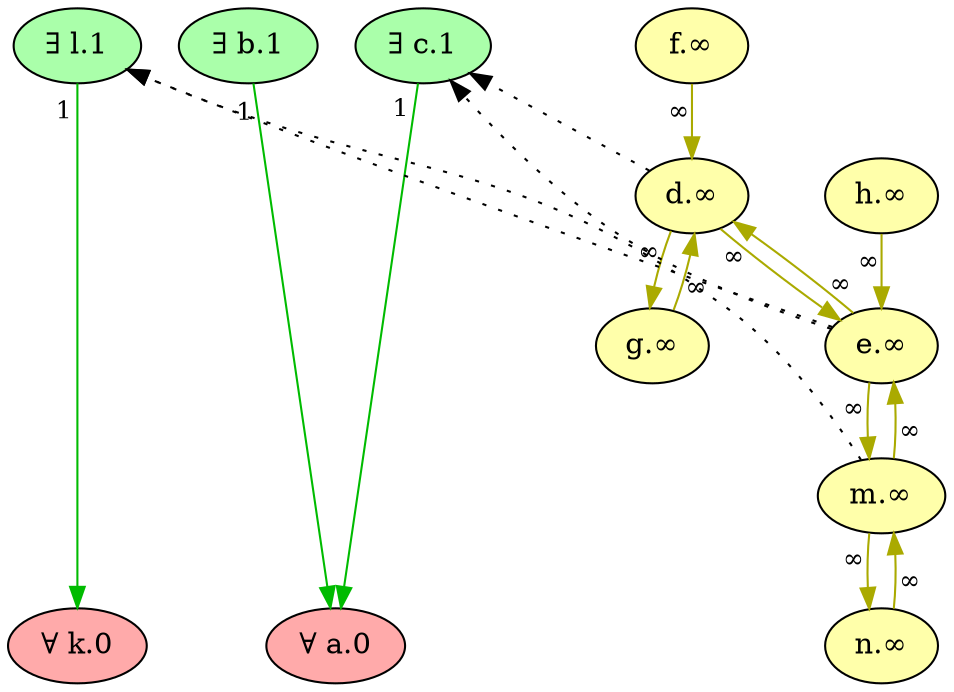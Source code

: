 digraph {
    // Node defaults can be set here if needed
    "a" [style="filled" fillcolor="#FFAAAA" label="∀ a.0" fontsize=14]
    "k" [style="filled" fillcolor="#FFAAAA" label="∀ k.0" fontsize=14]
    "l" [style="filled" fillcolor="#AAFFAA" label="∃ l.1" fontsize=14]
    "c" [style="filled" fillcolor="#AAFFAA" label="∃ c.1" fontsize=14]
    "b" [style="filled" fillcolor="#AAFFAA" label="∃ b.1" fontsize=14]
    "d" [style="filled" fillcolor="#FFFFAA" label="d.∞" fontsize=14]
    "e" [style="filled" fillcolor="#FFFFAA" label="e.∞" fontsize=14]
    "m" [style="filled" fillcolor="#FFFFAA" label="m.∞" fontsize=14]
    "f" [style="filled" fillcolor="#FFFFAA" label="f.∞" fontsize=14]
    "g" [style="filled" fillcolor="#FFFFAA" label="g.∞" fontsize=14]
    "h" [style="filled" fillcolor="#FFFFAA" label="h.∞" fontsize=14]
    "n" [style="filled" fillcolor="#FFFFAA" label="n.∞" fontsize=14]
    edge[labeldistance=1.5 fontsize=12]
    "b" -> "a" [color="#00BB00" style="solid" dir="forward" taillabel="1" ]
    "c" -> "a" [color="#00BB00" style="solid" dir="forward" taillabel="1" ]
    "l" -> "k" [color="#00BB00" style="solid" dir="forward" taillabel="1" ]
    "d" -> "c" [color="black" style="dotted" dir="forward" taillabel="" constraint=false]
    "e" -> "c" [color="black" style="dotted" dir="forward" taillabel="" constraint=false]
    "e" -> "l" [color="black" style="dotted" dir="forward" taillabel="" constraint=false]
    "m" -> "l" [color="black" style="dotted" dir="forward" taillabel="" constraint=false]
    "e" -> "d" [color="#AAAA00" style="solid" dir="forward" taillabel="∞" ]
    "d" -> "e" [color="#AAAA00" style="solid" dir="forward" taillabel="∞" ]
    "m" -> "e" [color="#AAAA00" style="solid" dir="forward" taillabel="∞" ]
    "e" -> "m" [color="#AAAA00" style="solid" dir="forward" taillabel="∞" ]
    "f" -> "d" [color="#AAAA00" style="solid" dir="forward" taillabel="∞" ]
    "g" -> "d" [color="#AAAA00" style="solid" dir="forward" taillabel="∞" ]
    "d" -> "g" [color="#AAAA00" style="solid" dir="forward" taillabel="∞" ]
    "h" -> "e" [color="#AAAA00" style="solid" dir="forward" taillabel="∞" ]
    "n" -> "m" [color="#AAAA00" style="solid" dir="forward" taillabel="∞" ]
    "m" -> "n" [color="#AAAA00" style="solid" dir="forward" taillabel="∞" ]
    {rank = max a k}
    {rank = min l c b}
}